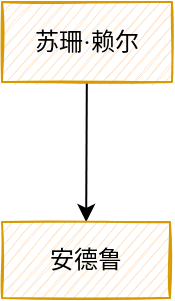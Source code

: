 <mxfile version="15.9.6" type="github">
  <diagram id="MXw0cYcsGM257r_ZbbDP" name="Page-1">
    <mxGraphModel dx="711" dy="463" grid="0" gridSize="10" guides="1" tooltips="1" connect="1" arrows="1" fold="1" page="1" pageScale="1" pageWidth="827" pageHeight="1169" background="none" math="0" shadow="0">
      <root>
        <mxCell id="0" />
        <mxCell id="1" parent="0" />
        <mxCell id="Tlokxd7MjdnbNSqTjhvJ-3" value="" style="rounded=0;orthogonalLoop=1;jettySize=auto;html=1;" edge="1" parent="1" source="Tlokxd7MjdnbNSqTjhvJ-1" target="Tlokxd7MjdnbNSqTjhvJ-2">
          <mxGeometry relative="1" as="geometry" />
        </mxCell>
        <mxCell id="Tlokxd7MjdnbNSqTjhvJ-1" value="苏珊·赖尔" style="rounded=0;whiteSpace=wrap;html=1;sketch=1;fillColor=#ffe6cc;strokeColor=#d79b00;glass=0;shadow=0;imageAspect=1;portConstraintRotation=0;connectable=1;allowArrows=1;perimeter=rectanglePerimeter;fontFamily=Garamond;" vertex="1" parent="1">
          <mxGeometry x="89" y="244" width="85" height="40" as="geometry" />
        </mxCell>
        <mxCell id="Tlokxd7MjdnbNSqTjhvJ-2" value="安德鲁" style="whiteSpace=wrap;html=1;fillColor=#ffe6cc;strokeColor=#d79b00;rounded=0;sketch=1;glass=0;shadow=0;fontFamily=Garamond;" vertex="1" parent="1">
          <mxGeometry x="89" y="354" width="84" height="38" as="geometry" />
        </mxCell>
      </root>
    </mxGraphModel>
  </diagram>
</mxfile>
